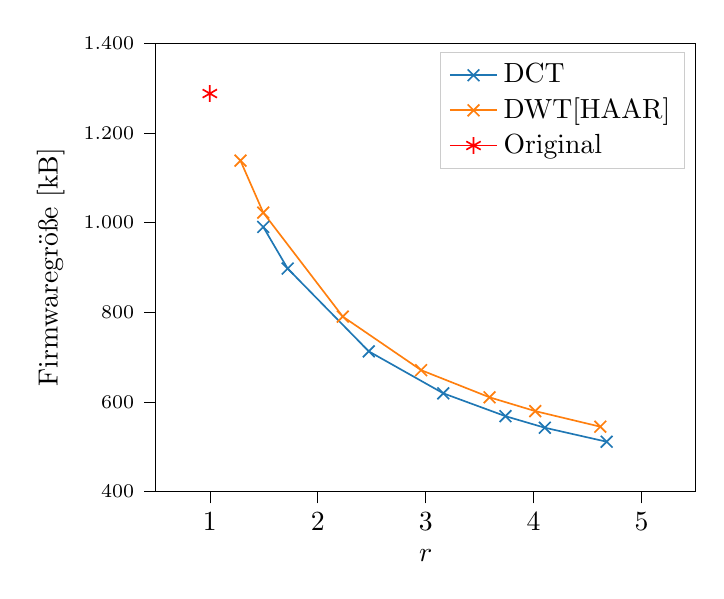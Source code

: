 % This file was created with tikzplotlib v0.10.1.
\begin{tikzpicture}

\definecolor{darkgray176}{RGB}{176,176,176}
\definecolor{darkorange25512714}{RGB}{255,127,14}
\definecolor{lightgray204}{RGB}{204,204,204}
\definecolor{steelblue31119180}{RGB}{31,119,180}

\begin{axis}[
legend cell align={left},
legend style={fill opacity=0.8, draw opacity=1, text opacity=1, draw=lightgray204},
tick align=outside,
tick pos=left,
x grid style={darkgray176},
xlabel={\(\displaystyle r\)},
xmin=0.5, xmax=5.5,
xtick style={color=black},
y grid style={darkgray176},
ylabel={Firmwaregröße [kB]},
ymin=400.0, ymax=1400.0,
ytick style={color=black},
y tick label style={
    font=\scriptsize,
    /pgf/number format/.cd,
    use comma,
    fixed,
    fixed zerofill,
    precision=0,
    scaled ticks=false,
    /tikz/.cd
  },
]
\addplot [semithick, steelblue31119180, mark=x, mark size=3.0, mark options={solid}]
table {%
4.677 510.91
4.104 542.16
3.739 567.91
3.163 618.91
2.473 712.473
1.721 897.215
1.495 990.027
};
\addlegendentry{DCT}
\addplot [semithick, darkorange25512714, mark=x, mark size=3.0, mark options={solid}]
table {%
4.618 544.457
4.015 579.191
3.592 609.973
2.958 670.543
2.232 790.035
1.495 1021.887
1.284 1137.887
};
\addlegendentry{DWT[HAAR]}
\addplot [semithick, red, mark=asterisk, mark size=3.0, mark options={solid}]
table {%
1.0 1287.543
};
\addlegendentry{Original}
\end{axis}

\end{tikzpicture}
